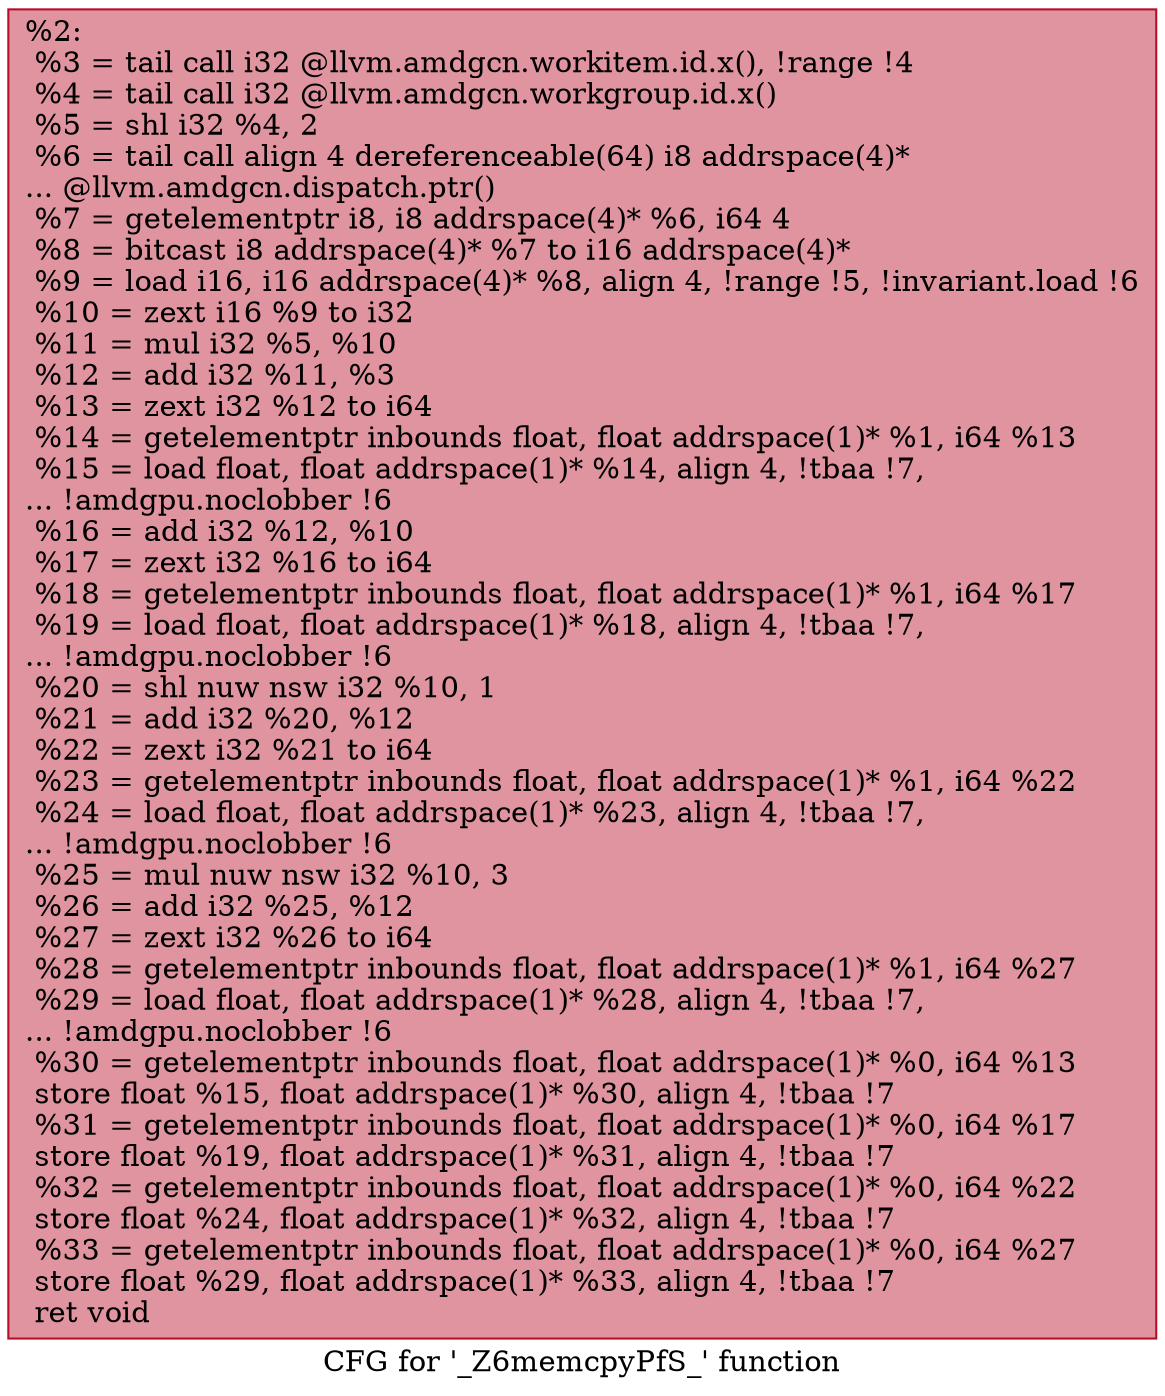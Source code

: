 digraph "CFG for '_Z6memcpyPfS_' function" {
	label="CFG for '_Z6memcpyPfS_' function";

	Node0x49412d0 [shape=record,color="#b70d28ff", style=filled, fillcolor="#b70d2870",label="{%2:\l  %3 = tail call i32 @llvm.amdgcn.workitem.id.x(), !range !4\l  %4 = tail call i32 @llvm.amdgcn.workgroup.id.x()\l  %5 = shl i32 %4, 2\l  %6 = tail call align 4 dereferenceable(64) i8 addrspace(4)*\l... @llvm.amdgcn.dispatch.ptr()\l  %7 = getelementptr i8, i8 addrspace(4)* %6, i64 4\l  %8 = bitcast i8 addrspace(4)* %7 to i16 addrspace(4)*\l  %9 = load i16, i16 addrspace(4)* %8, align 4, !range !5, !invariant.load !6\l  %10 = zext i16 %9 to i32\l  %11 = mul i32 %5, %10\l  %12 = add i32 %11, %3\l  %13 = zext i32 %12 to i64\l  %14 = getelementptr inbounds float, float addrspace(1)* %1, i64 %13\l  %15 = load float, float addrspace(1)* %14, align 4, !tbaa !7,\l... !amdgpu.noclobber !6\l  %16 = add i32 %12, %10\l  %17 = zext i32 %16 to i64\l  %18 = getelementptr inbounds float, float addrspace(1)* %1, i64 %17\l  %19 = load float, float addrspace(1)* %18, align 4, !tbaa !7,\l... !amdgpu.noclobber !6\l  %20 = shl nuw nsw i32 %10, 1\l  %21 = add i32 %20, %12\l  %22 = zext i32 %21 to i64\l  %23 = getelementptr inbounds float, float addrspace(1)* %1, i64 %22\l  %24 = load float, float addrspace(1)* %23, align 4, !tbaa !7,\l... !amdgpu.noclobber !6\l  %25 = mul nuw nsw i32 %10, 3\l  %26 = add i32 %25, %12\l  %27 = zext i32 %26 to i64\l  %28 = getelementptr inbounds float, float addrspace(1)* %1, i64 %27\l  %29 = load float, float addrspace(1)* %28, align 4, !tbaa !7,\l... !amdgpu.noclobber !6\l  %30 = getelementptr inbounds float, float addrspace(1)* %0, i64 %13\l  store float %15, float addrspace(1)* %30, align 4, !tbaa !7\l  %31 = getelementptr inbounds float, float addrspace(1)* %0, i64 %17\l  store float %19, float addrspace(1)* %31, align 4, !tbaa !7\l  %32 = getelementptr inbounds float, float addrspace(1)* %0, i64 %22\l  store float %24, float addrspace(1)* %32, align 4, !tbaa !7\l  %33 = getelementptr inbounds float, float addrspace(1)* %0, i64 %27\l  store float %29, float addrspace(1)* %33, align 4, !tbaa !7\l  ret void\l}"];
}
